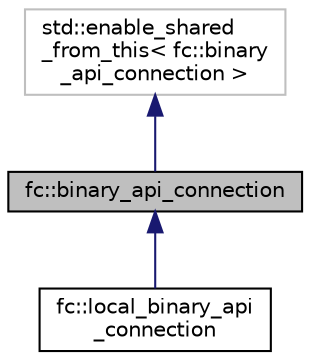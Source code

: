 digraph "fc::binary_api_connection"
{
  edge [fontname="Helvetica",fontsize="10",labelfontname="Helvetica",labelfontsize="10"];
  node [fontname="Helvetica",fontsize="10",shape=record];
  Node0 [label="fc::binary_api_connection",height=0.2,width=0.4,color="black", fillcolor="grey75", style="filled", fontcolor="black"];
  Node1 -> Node0 [dir="back",color="midnightblue",fontsize="10",style="solid"];
  Node1 [label="std::enable_shared\l_from_this\< fc::binary\l_api_connection \>",height=0.2,width=0.4,color="grey75", fillcolor="white", style="filled"];
  Node0 -> Node2 [dir="back",color="midnightblue",fontsize="10",style="solid"];
  Node2 [label="fc::local_binary_api\l_connection",height=0.2,width=0.4,color="black", fillcolor="white", style="filled",URL="$classfc_1_1local__binary__api__connection.html"];
}
